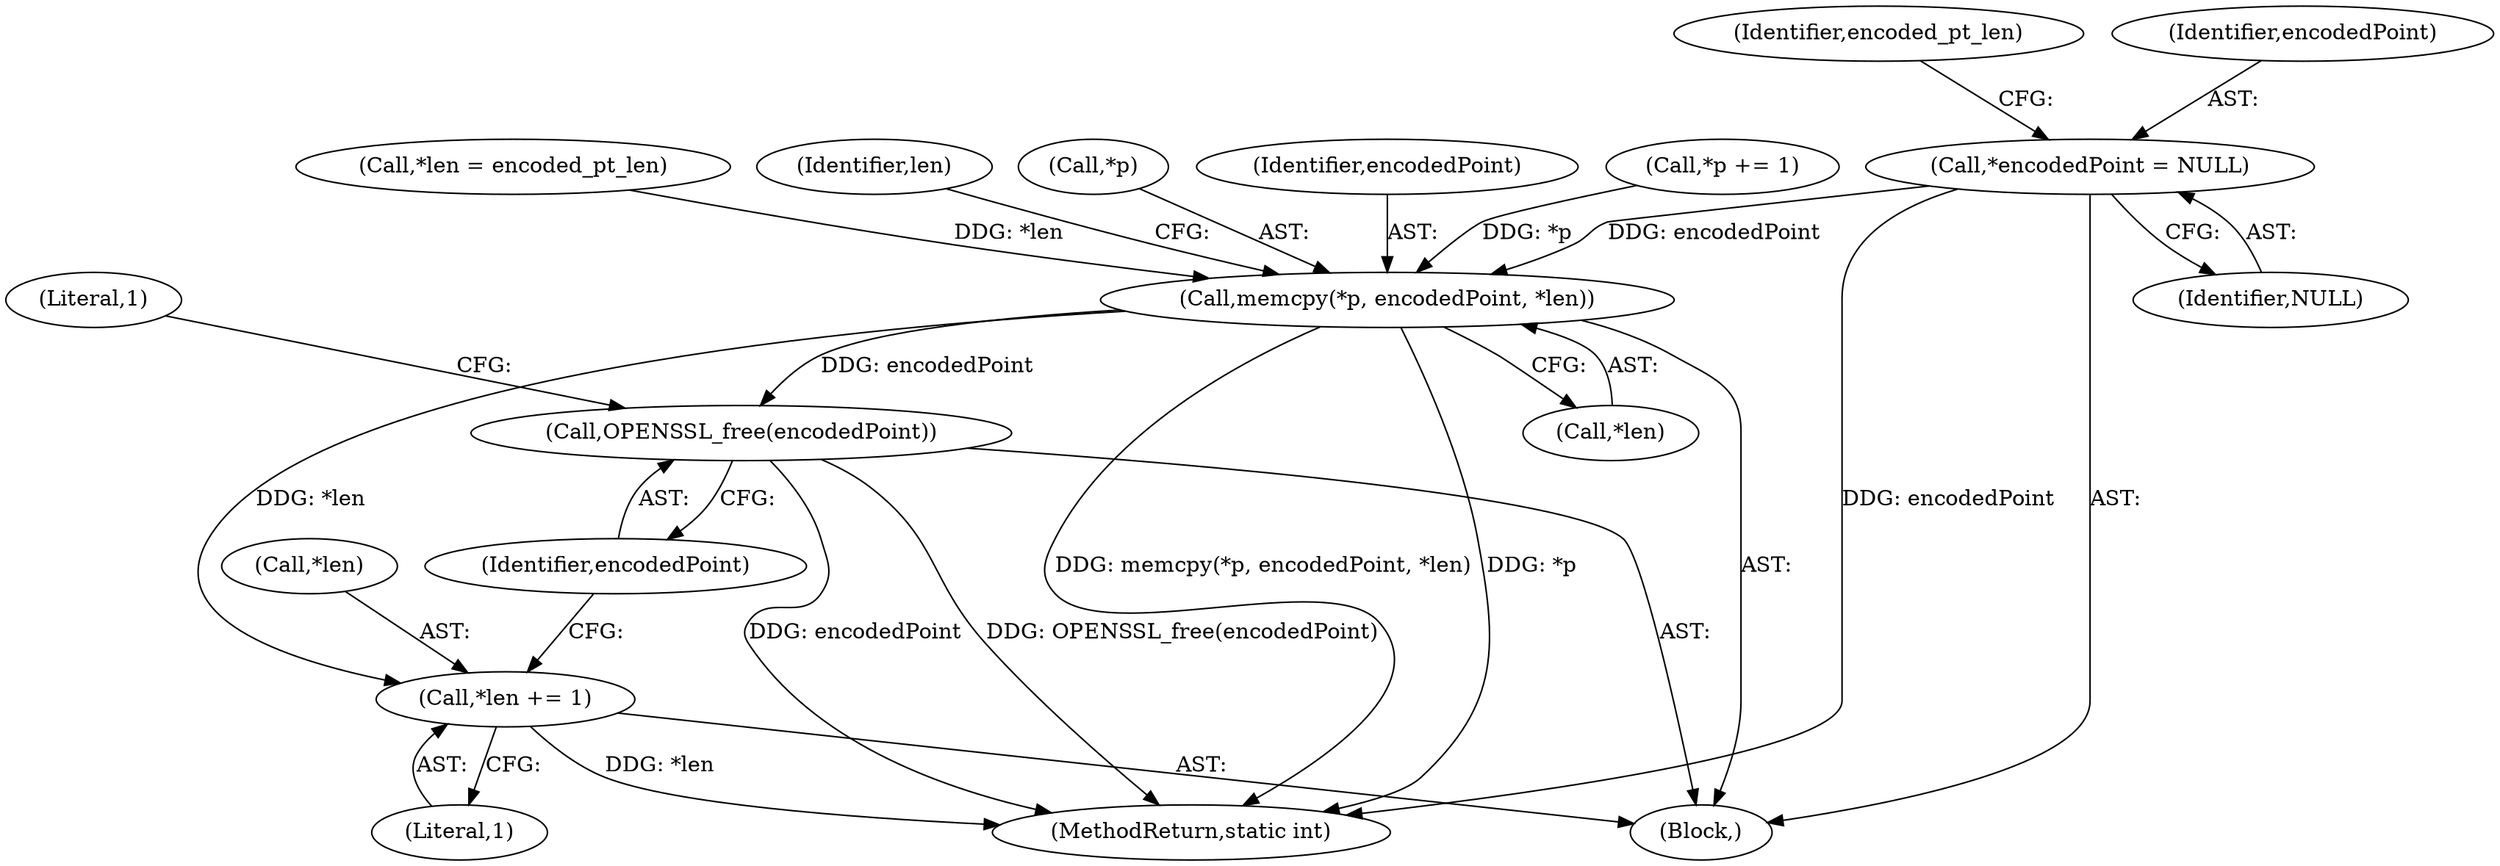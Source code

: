 digraph "0_openssl_efbe126e3ebb9123ac9d058aa2bb044261342aaa_0@pointer" {
"1000111" [label="(Call,*encodedPoint = NULL)"];
"1000202" [label="(Call,memcpy(*p, encodedPoint, *len))"];
"1000208" [label="(Call,*len += 1)"];
"1000212" [label="(Call,OPENSSL_free(encodedPoint))"];
"1000205" [label="(Identifier,encodedPoint)"];
"1000221" [label="(MethodReturn,static int)"];
"1000198" [label="(Call,*p += 1)"];
"1000206" [label="(Call,*len)"];
"1000202" [label="(Call,memcpy(*p, encodedPoint, *len))"];
"1000188" [label="(Call,*len = encoded_pt_len)"];
"1000210" [label="(Identifier,len)"];
"1000116" [label="(Identifier,encoded_pt_len)"];
"1000112" [label="(Identifier,encodedPoint)"];
"1000109" [label="(Block,)"];
"1000208" [label="(Call,*len += 1)"];
"1000215" [label="(Literal,1)"];
"1000203" [label="(Call,*p)"];
"1000211" [label="(Literal,1)"];
"1000111" [label="(Call,*encodedPoint = NULL)"];
"1000113" [label="(Identifier,NULL)"];
"1000209" [label="(Call,*len)"];
"1000213" [label="(Identifier,encodedPoint)"];
"1000212" [label="(Call,OPENSSL_free(encodedPoint))"];
"1000111" -> "1000109"  [label="AST: "];
"1000111" -> "1000113"  [label="CFG: "];
"1000112" -> "1000111"  [label="AST: "];
"1000113" -> "1000111"  [label="AST: "];
"1000116" -> "1000111"  [label="CFG: "];
"1000111" -> "1000221"  [label="DDG: encodedPoint"];
"1000111" -> "1000202"  [label="DDG: encodedPoint"];
"1000202" -> "1000109"  [label="AST: "];
"1000202" -> "1000206"  [label="CFG: "];
"1000203" -> "1000202"  [label="AST: "];
"1000205" -> "1000202"  [label="AST: "];
"1000206" -> "1000202"  [label="AST: "];
"1000210" -> "1000202"  [label="CFG: "];
"1000202" -> "1000221"  [label="DDG: *p"];
"1000202" -> "1000221"  [label="DDG: memcpy(*p, encodedPoint, *len)"];
"1000198" -> "1000202"  [label="DDG: *p"];
"1000188" -> "1000202"  [label="DDG: *len"];
"1000202" -> "1000208"  [label="DDG: *len"];
"1000202" -> "1000212"  [label="DDG: encodedPoint"];
"1000208" -> "1000109"  [label="AST: "];
"1000208" -> "1000211"  [label="CFG: "];
"1000209" -> "1000208"  [label="AST: "];
"1000211" -> "1000208"  [label="AST: "];
"1000213" -> "1000208"  [label="CFG: "];
"1000208" -> "1000221"  [label="DDG: *len"];
"1000212" -> "1000109"  [label="AST: "];
"1000212" -> "1000213"  [label="CFG: "];
"1000213" -> "1000212"  [label="AST: "];
"1000215" -> "1000212"  [label="CFG: "];
"1000212" -> "1000221"  [label="DDG: OPENSSL_free(encodedPoint)"];
"1000212" -> "1000221"  [label="DDG: encodedPoint"];
}
